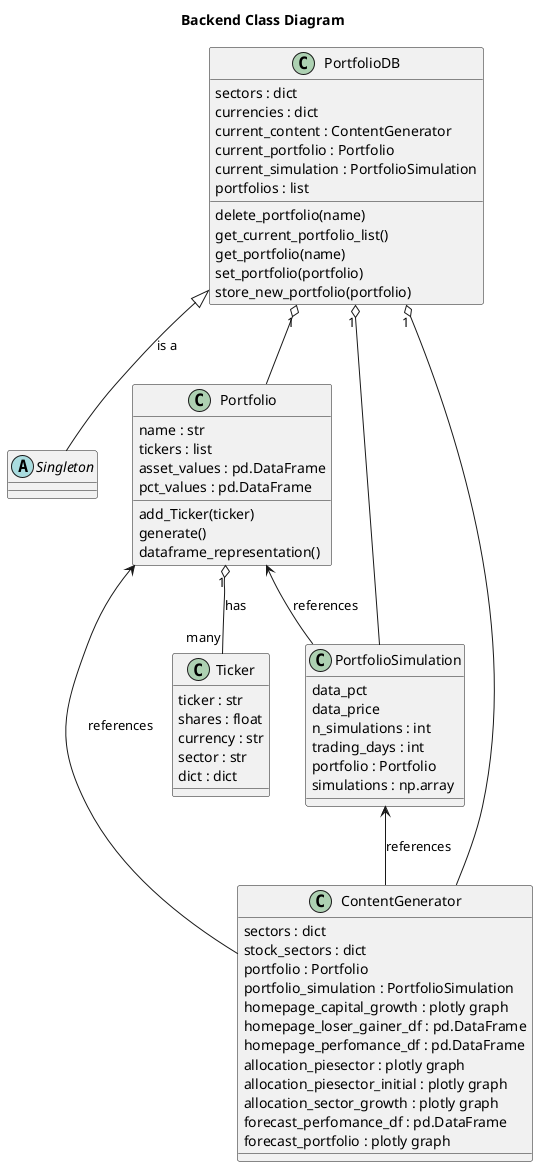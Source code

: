 @startuml
title "Backend Class Diagram"

abstract Singleton

class Ticker
Ticker : ticker : str
Ticker : shares : float
Ticker : currency : str
Ticker : sector : str
Ticker : dict : dict


class Portfolio
Portfolio : name : str
Portfolio : tickers : list
Portfolio : asset_values : pd.DataFrame
Portfolio : pct_values : pd.DataFrame
Portfolio : add_Ticker(ticker)
Portfolio : generate()
Portfolio : dataframe_representation()


class PortfolioSimulation
PortfolioSimulation : data_pct
PortfolioSimulation : data_price 
PortfolioSimulation : n_simulations : int
PortfolioSimulation : trading_days : int
PortfolioSimulation : portfolio : Portfolio
PortfolioSimulation : simulations : np.array


class ContentGenerator
ContentGenerator : sectors : dict
ContentGenerator : stock_sectors : dict
ContentGenerator : portfolio : Portfolio
ContentGenerator : portfolio_simulation : PortfolioSimulation
ContentGenerator : homepage_capital_growth : plotly graph
ContentGenerator : homepage_loser_gainer_df : pd.DataFrame
ContentGenerator : homepage_perfomance_df : pd.DataFrame
ContentGenerator : allocation_piesector : plotly graph
ContentGenerator : allocation_piesector_initial : plotly graph
ContentGenerator : allocation_sector_growth : plotly graph
ContentGenerator : forecast_perfomance_df : pd.DataFrame
ContentGenerator : forecast_portfolio : plotly graph


class PortfolioDB
PortfolioDB : sectors : dict
PortfolioDB : currencies : dict
PortfolioDB : current_content : ContentGenerator
PortfolioDB : current_portfolio : Portfolio
PortfolioDB : current_simulation : PortfolioSimulation
PortfolioDB : portfolios : list
PortfolioDB : delete_portfolio(name)
PortfolioDB : get_current_portfolio_list()
PortfolioDB : get_portfolio(name)
PortfolioDB : set_portfolio(portfolio)
PortfolioDB : store_new_portfolio(portfolio)


Portfolio "1" o-- "many" Ticker : has
PortfolioDB "1" o-- Portfolio
PortfolioDB "1" o-- PortfolioSimulation
PortfolioDB "1" o-- ContentGenerator
PortfolioDB <|-- Singleton : is a
Portfolio <-- PortfolioSimulation : references
Portfolio <-- ContentGenerator : references
PortfolioSimulation <-- ContentGenerator : references

@enduml
